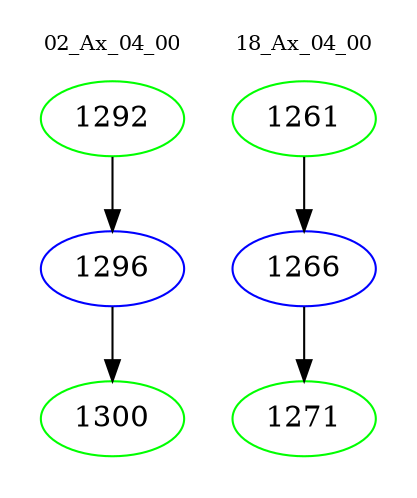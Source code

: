 digraph{
subgraph cluster_0 {
color = white
label = "02_Ax_04_00";
fontsize=10;
T0_1292 [label="1292", color="green"]
T0_1292 -> T0_1296 [color="black"]
T0_1296 [label="1296", color="blue"]
T0_1296 -> T0_1300 [color="black"]
T0_1300 [label="1300", color="green"]
}
subgraph cluster_1 {
color = white
label = "18_Ax_04_00";
fontsize=10;
T1_1261 [label="1261", color="green"]
T1_1261 -> T1_1266 [color="black"]
T1_1266 [label="1266", color="blue"]
T1_1266 -> T1_1271 [color="black"]
T1_1271 [label="1271", color="green"]
}
}
